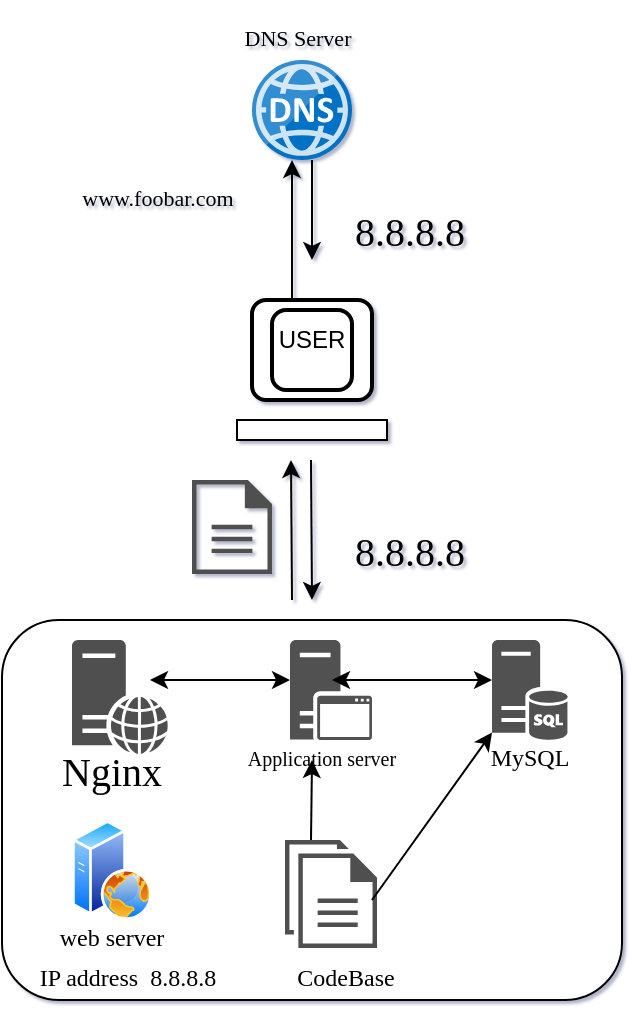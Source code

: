 <mxfile version="21.3.4" type="github">
  <diagram id="C5RBs43oDa-KdzZeNtuy" name="Page-1">
    <mxGraphModel dx="1257" dy="622" grid="1" gridSize="10" guides="1" tooltips="1" connect="1" arrows="1" fold="1" page="1" pageScale="1" pageWidth="827" pageHeight="1169" math="0" shadow="1">
      <root>
        <mxCell id="WIyWlLk6GJQsqaUBKTNV-0" />
        <mxCell id="WIyWlLk6GJQsqaUBKTNV-1" parent="WIyWlLk6GJQsqaUBKTNV-0" />
        <mxCell id="tbPgPqzO8_C_9tlT7s1o-13" value="" style="endArrow=classic;html=1;rounded=0;" edge="1" parent="WIyWlLk6GJQsqaUBKTNV-1">
          <mxGeometry width="50" height="50" relative="1" as="geometry">
            <mxPoint x="260" y="180" as="sourcePoint" />
            <mxPoint x="260" y="100" as="targetPoint" />
            <Array as="points">
              <mxPoint x="260" y="130" />
            </Array>
          </mxGeometry>
        </mxCell>
        <mxCell id="tbPgPqzO8_C_9tlT7s1o-14" value="" style="endArrow=classic;html=1;rounded=0;" edge="1" parent="WIyWlLk6GJQsqaUBKTNV-1">
          <mxGeometry width="50" height="50" relative="1" as="geometry">
            <mxPoint x="270" y="100" as="sourcePoint" />
            <mxPoint x="270" y="150" as="targetPoint" />
            <Array as="points">
              <mxPoint x="270" y="130" />
            </Array>
          </mxGeometry>
        </mxCell>
        <mxCell id="tbPgPqzO8_C_9tlT7s1o-15" value="" style="rounded=1;whiteSpace=wrap;html=1;absoluteArcSize=1;arcSize=14;strokeWidth=2;" vertex="1" parent="WIyWlLk6GJQsqaUBKTNV-1">
          <mxGeometry x="240" y="170" width="60" height="50" as="geometry" />
        </mxCell>
        <mxCell id="tbPgPqzO8_C_9tlT7s1o-16" style="edgeStyle=orthogonalEdgeStyle;rounded=0;orthogonalLoop=1;jettySize=auto;html=1;exitX=0.5;exitY=1;exitDx=0;exitDy=0;" edge="1" parent="WIyWlLk6GJQsqaUBKTNV-1" source="tbPgPqzO8_C_9tlT7s1o-15" target="tbPgPqzO8_C_9tlT7s1o-15">
          <mxGeometry relative="1" as="geometry" />
        </mxCell>
        <mxCell id="tbPgPqzO8_C_9tlT7s1o-18" value="" style="rounded=1;whiteSpace=wrap;html=1;absoluteArcSize=1;arcSize=14;strokeWidth=2;" vertex="1" parent="WIyWlLk6GJQsqaUBKTNV-1">
          <mxGeometry x="250" y="175" width="40" height="40" as="geometry" />
        </mxCell>
        <mxCell id="tbPgPqzO8_C_9tlT7s1o-20" value="" style="rounded=0;whiteSpace=wrap;html=1;" vertex="1" parent="WIyWlLk6GJQsqaUBKTNV-1">
          <mxGeometry x="232.5" y="230" width="75" height="10" as="geometry" />
        </mxCell>
        <mxCell id="tbPgPqzO8_C_9tlT7s1o-23" value="USER" style="text;strokeColor=none;align=center;fillColor=none;html=1;verticalAlign=middle;whiteSpace=wrap;rounded=0;" vertex="1" parent="WIyWlLk6GJQsqaUBKTNV-1">
          <mxGeometry x="240" y="175" width="60" height="30" as="geometry" />
        </mxCell>
        <mxCell id="tbPgPqzO8_C_9tlT7s1o-24" value="" style="endArrow=classic;html=1;rounded=0;" edge="1" parent="WIyWlLk6GJQsqaUBKTNV-1">
          <mxGeometry width="50" height="50" relative="1" as="geometry">
            <mxPoint x="260" y="320" as="sourcePoint" />
            <mxPoint x="259.5" y="250" as="targetPoint" />
          </mxGeometry>
        </mxCell>
        <mxCell id="tbPgPqzO8_C_9tlT7s1o-25" value="" style="endArrow=classic;html=1;rounded=0;" edge="1" parent="WIyWlLk6GJQsqaUBKTNV-1">
          <mxGeometry width="50" height="50" relative="1" as="geometry">
            <mxPoint x="269.5" y="250" as="sourcePoint" />
            <mxPoint x="270" y="320" as="targetPoint" />
          </mxGeometry>
        </mxCell>
        <mxCell id="tbPgPqzO8_C_9tlT7s1o-26" value="" style="rounded=1;whiteSpace=wrap;html=1;" vertex="1" parent="WIyWlLk6GJQsqaUBKTNV-1">
          <mxGeometry x="115" y="330" width="310" height="190" as="geometry" />
        </mxCell>
        <mxCell id="tbPgPqzO8_C_9tlT7s1o-37" value="" style="image;sketch=0;aspect=fixed;html=1;points=[];align=center;fontSize=12;image=img/lib/mscae/DNS.svg;" vertex="1" parent="WIyWlLk6GJQsqaUBKTNV-1">
          <mxGeometry x="240" y="50" width="50" height="50" as="geometry" />
        </mxCell>
        <mxCell id="tbPgPqzO8_C_9tlT7s1o-38" value="" style="sketch=0;pointerEvents=1;shadow=0;dashed=0;html=1;strokeColor=none;labelPosition=center;verticalLabelPosition=bottom;verticalAlign=top;align=center;fillColor=#515151;shape=mxgraph.mscae.system_center.secondary_site" vertex="1" parent="WIyWlLk6GJQsqaUBKTNV-1">
          <mxGeometry x="259" y="340" width="41" height="50" as="geometry" />
        </mxCell>
        <mxCell id="tbPgPqzO8_C_9tlT7s1o-39" value="" style="sketch=0;pointerEvents=1;shadow=0;dashed=0;html=1;strokeColor=none;labelPosition=center;verticalLabelPosition=bottom;verticalAlign=top;align=center;fillColor=#515151;shape=mxgraph.mscae.system_center.central_administration_site_sql" vertex="1" parent="WIyWlLk6GJQsqaUBKTNV-1">
          <mxGeometry x="360" y="340" width="38" height="50" as="geometry" />
        </mxCell>
        <mxCell id="tbPgPqzO8_C_9tlT7s1o-40" value="" style="sketch=0;pointerEvents=1;shadow=0;dashed=0;html=1;strokeColor=none;fillColor=#505050;labelPosition=center;verticalLabelPosition=bottom;verticalAlign=top;outlineConnect=0;align=center;shape=mxgraph.office.servers.web_server;" vertex="1" parent="WIyWlLk6GJQsqaUBKTNV-1">
          <mxGeometry x="150" y="340" width="48" height="57" as="geometry" />
        </mxCell>
        <mxCell id="tbPgPqzO8_C_9tlT7s1o-41" value="" style="sketch=0;pointerEvents=1;shadow=0;dashed=0;html=1;strokeColor=none;fillColor=#505050;labelPosition=center;verticalLabelPosition=bottom;verticalAlign=top;outlineConnect=0;align=center;shape=mxgraph.office.concepts.documents;" vertex="1" parent="WIyWlLk6GJQsqaUBKTNV-1">
          <mxGeometry x="256.5" y="440" width="46" height="54" as="geometry" />
        </mxCell>
        <mxCell id="tbPgPqzO8_C_9tlT7s1o-42" value="" style="image;aspect=fixed;perimeter=ellipsePerimeter;html=1;align=center;shadow=0;dashed=0;spacingTop=3;image=img/lib/active_directory/web_server.svg;" vertex="1" parent="WIyWlLk6GJQsqaUBKTNV-1">
          <mxGeometry x="150" y="430" width="40" height="50" as="geometry" />
        </mxCell>
        <mxCell id="tbPgPqzO8_C_9tlT7s1o-43" value="" style="sketch=0;pointerEvents=1;shadow=0;dashed=0;html=1;strokeColor=none;fillColor=#505050;labelPosition=center;verticalLabelPosition=bottom;verticalAlign=top;outlineConnect=0;align=center;shape=mxgraph.office.concepts.document;" vertex="1" parent="WIyWlLk6GJQsqaUBKTNV-1">
          <mxGeometry x="210" y="260" width="40" height="47" as="geometry" />
        </mxCell>
        <mxCell id="tbPgPqzO8_C_9tlT7s1o-44" value="" style="endArrow=classic;startArrow=classic;html=1;rounded=0;" edge="1" parent="WIyWlLk6GJQsqaUBKTNV-1">
          <mxGeometry width="50" height="50" relative="1" as="geometry">
            <mxPoint x="189" y="360" as="sourcePoint" />
            <mxPoint x="259" y="360" as="targetPoint" />
          </mxGeometry>
        </mxCell>
        <mxCell id="tbPgPqzO8_C_9tlT7s1o-45" value="" style="endArrow=classic;startArrow=classic;html=1;rounded=0;" edge="1" parent="WIyWlLk6GJQsqaUBKTNV-1">
          <mxGeometry width="50" height="50" relative="1" as="geometry">
            <mxPoint x="280" y="360" as="sourcePoint" />
            <mxPoint x="360" y="360" as="targetPoint" />
          </mxGeometry>
        </mxCell>
        <mxCell id="tbPgPqzO8_C_9tlT7s1o-46" value="" style="endArrow=classic;html=1;rounded=0;entryX=0;entryY=0.925;entryDx=0;entryDy=0;entryPerimeter=0;" edge="1" parent="WIyWlLk6GJQsqaUBKTNV-1" target="tbPgPqzO8_C_9tlT7s1o-39">
          <mxGeometry width="50" height="50" relative="1" as="geometry">
            <mxPoint x="300" y="470" as="sourcePoint" />
            <mxPoint x="390" y="390" as="targetPoint" />
          </mxGeometry>
        </mxCell>
        <mxCell id="tbPgPqzO8_C_9tlT7s1o-47" value="" style="endArrow=classic;html=1;rounded=0;align=right;labelBackgroundColor=#FFFFFF;" edge="1" parent="WIyWlLk6GJQsqaUBKTNV-1">
          <mxGeometry width="50" height="50" relative="1" as="geometry">
            <mxPoint x="269.5" y="440" as="sourcePoint" />
            <mxPoint x="270" y="400" as="targetPoint" />
          </mxGeometry>
        </mxCell>
        <mxCell id="tbPgPqzO8_C_9tlT7s1o-48" value="&lt;font style=&quot;font-size: 11px;&quot;&gt;DNS Server&lt;/font&gt;" style="text;strokeColor=none;align=center;fillColor=none;html=1;verticalAlign=middle;whiteSpace=wrap;rounded=0;fontSize=20;fontFamily=Architects Daughter;" vertex="1" parent="WIyWlLk6GJQsqaUBKTNV-1">
          <mxGeometry x="222.5" y="20" width="80" height="30" as="geometry" />
        </mxCell>
        <mxCell id="tbPgPqzO8_C_9tlT7s1o-49" value="&lt;font style=&quot;font-size: 10px;&quot;&gt;Application server&lt;/font&gt;" style="text;strokeColor=none;align=center;fillColor=none;html=1;verticalAlign=middle;whiteSpace=wrap;rounded=0;fontSize=20;fontFamily=Architects Daughter;" vertex="1" parent="WIyWlLk6GJQsqaUBKTNV-1">
          <mxGeometry x="210" y="370" width="130" height="50" as="geometry" />
        </mxCell>
        <mxCell id="tbPgPqzO8_C_9tlT7s1o-51" value="&lt;font style=&quot;font-size: 12px;&quot;&gt;MySQL&lt;/font&gt;" style="text;strokeColor=none;align=center;fillColor=none;html=1;verticalAlign=middle;whiteSpace=wrap;rounded=0;fontSize=20;fontFamily=Architects Daughter;" vertex="1" parent="WIyWlLk6GJQsqaUBKTNV-1">
          <mxGeometry x="349" y="380" width="60" height="30" as="geometry" />
        </mxCell>
        <mxCell id="tbPgPqzO8_C_9tlT7s1o-52" value="Nginx" style="text;strokeColor=none;align=center;fillColor=none;html=1;verticalAlign=middle;whiteSpace=wrap;rounded=0;fontSize=20;fontFamily=Architects Daughter;" vertex="1" parent="WIyWlLk6GJQsqaUBKTNV-1">
          <mxGeometry x="140" y="390" width="60" height="30" as="geometry" />
        </mxCell>
        <mxCell id="tbPgPqzO8_C_9tlT7s1o-58" value="&lt;font style=&quot;font-size: 12px;&quot;&gt;web server&lt;/font&gt;" style="text;strokeColor=none;align=center;fillColor=none;html=1;verticalAlign=middle;whiteSpace=wrap;rounded=0;fontSize=20;fontFamily=Architects Daughter;" vertex="1" parent="WIyWlLk6GJQsqaUBKTNV-1">
          <mxGeometry x="120" y="470" width="100" height="30" as="geometry" />
        </mxCell>
        <mxCell id="tbPgPqzO8_C_9tlT7s1o-59" value="8.8.8.8" style="text;strokeColor=none;align=center;fillColor=none;html=1;verticalAlign=middle;whiteSpace=wrap;rounded=0;fontSize=20;fontFamily=Architects Daughter;" vertex="1" parent="WIyWlLk6GJQsqaUBKTNV-1">
          <mxGeometry x="289" y="280" width="60" height="30" as="geometry" />
        </mxCell>
        <mxCell id="tbPgPqzO8_C_9tlT7s1o-60" value="8.8.8.8" style="text;strokeColor=none;align=center;fillColor=none;html=1;verticalAlign=middle;whiteSpace=wrap;rounded=0;fontSize=20;fontFamily=Architects Daughter;" vertex="1" parent="WIyWlLk6GJQsqaUBKTNV-1">
          <mxGeometry x="289" y="120" width="60" height="30" as="geometry" />
        </mxCell>
        <mxCell id="tbPgPqzO8_C_9tlT7s1o-61" value="&lt;font style=&quot;font-size: 12px;&quot;&gt;IP&lt;font style=&quot;&quot;&gt; address&amp;nbsp; 8.8.8.8&lt;/font&gt;&lt;/font&gt;" style="text;strokeColor=none;align=center;fillColor=none;html=1;verticalAlign=middle;whiteSpace=wrap;rounded=0;fontSize=20;fontFamily=Architects Daughter;" vertex="1" parent="WIyWlLk6GJQsqaUBKTNV-1">
          <mxGeometry x="122.5" y="490" width="110" height="30" as="geometry" />
        </mxCell>
        <mxCell id="tbPgPqzO8_C_9tlT7s1o-63" value="&lt;font style=&quot;font-size: 12px;&quot;&gt;CodeBase&lt;/font&gt;" style="text;strokeColor=none;align=center;fillColor=none;html=1;verticalAlign=middle;whiteSpace=wrap;rounded=0;fontSize=20;fontFamily=Architects Daughter;" vertex="1" parent="WIyWlLk6GJQsqaUBKTNV-1">
          <mxGeometry x="256.5" y="490" width="60" height="30" as="geometry" />
        </mxCell>
        <mxCell id="tbPgPqzO8_C_9tlT7s1o-64" value="&lt;font style=&quot;font-size: 11px;&quot;&gt;www.foobar.com&lt;/font&gt;" style="text;strokeColor=none;align=center;fillColor=none;html=1;verticalAlign=middle;whiteSpace=wrap;rounded=0;fontSize=20;fontFamily=Architects Daughter;" vertex="1" parent="WIyWlLk6GJQsqaUBKTNV-1">
          <mxGeometry x="162.5" y="100" width="60" height="30" as="geometry" />
        </mxCell>
      </root>
    </mxGraphModel>
  </diagram>
</mxfile>
